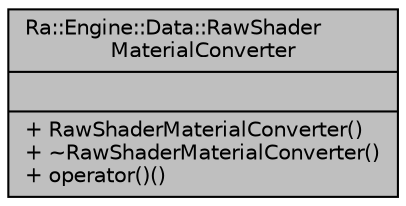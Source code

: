 digraph "Ra::Engine::Data::RawShaderMaterialConverter"
{
 // INTERACTIVE_SVG=YES
 // LATEX_PDF_SIZE
  edge [fontname="Helvetica",fontsize="10",labelfontname="Helvetica",labelfontsize="10"];
  node [fontname="Helvetica",fontsize="10",shape=record];
  Node1 [label="{Ra::Engine::Data::RawShader\lMaterialConverter\n||+ RawShaderMaterialConverter()\l+ ~RawShaderMaterialConverter()\l+ operator()()\l}",height=0.2,width=0.4,color="black", fillcolor="grey75", style="filled", fontcolor="black",tooltip=" "];
}
